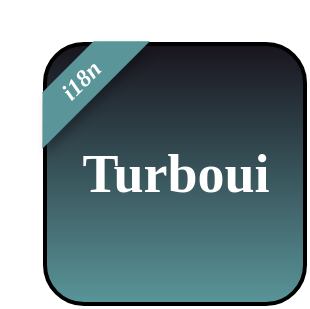 <mxfile>
    <diagram id="APKdCaky-lUvpHooERpp" name="第 1 页">
        <mxGraphModel dx="591" dy="218" grid="0" gridSize="10" guides="0" tooltips="1" connect="0" arrows="1" fold="1" page="0" pageScale="1" pageWidth="827" pageHeight="1169" background="none" math="0" shadow="0">
            <root>
                <mxCell id="0"/>
                <mxCell id="1" parent="0"/>
                <mxCell id="2" value="&lt;font style=&quot;font-size: 27px;&quot;&gt;Tur&lt;font style=&quot;font-size: 27px;&quot;&gt;b&lt;/font&gt;o&lt;font style=&quot;font-size: 27px;&quot;&gt;ui&lt;/font&gt;&lt;/font&gt;" style="rounded=1;whiteSpace=wrap;html=1;fontFamily=Garamond;fontSize=27;fontStyle=1;fillColor=#18141D;strokeColor=default;fontColor=#FFFFFF;gradientColor=#599599;strokeWidth=2;shadow=0;glass=0;" parent="1" vertex="1">
                    <mxGeometry x="-231.5" y="279" width="130" height="130" as="geometry"/>
                </mxCell>
                <mxCell id="4" value="i18n" style="shape=trapezoid;perimeter=trapezoidPerimeter;whiteSpace=wrap;html=1;fixedSize=1;fontFamily=Georgia;fillColor=#599599;fontStyle=3;rotation=315;strokeColor=none;rounded=0;fontColor=#ffffff;labelBorderColor=none;shadow=1;gradientColor=none;gradientDirection=south;" parent="1" vertex="1">
                    <mxGeometry x="-251" y="287.5" width="76.05" height="19.88" as="geometry"/>
                </mxCell>
            </root>
        </mxGraphModel>
    </diagram>
</mxfile>